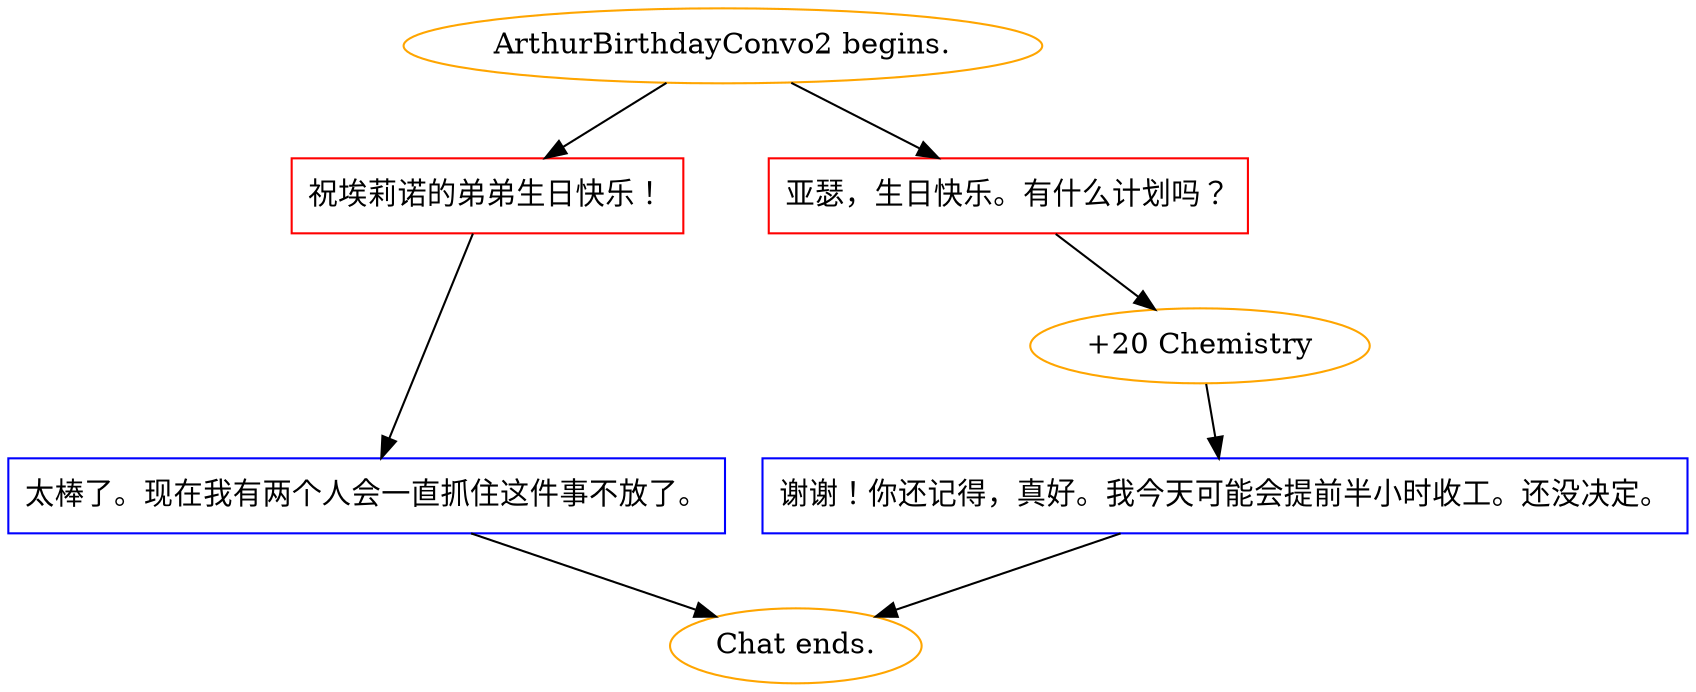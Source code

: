 digraph {
	"ArthurBirthdayConvo2 begins." [color=orange];
		"ArthurBirthdayConvo2 begins." -> j2883752470;
		"ArthurBirthdayConvo2 begins." -> j1513058888;
	j2883752470 [label="祝埃莉诺的弟弟生日快乐！",shape=box,color=red];
		j2883752470 -> j4104109959;
	j1513058888 [label="亚瑟，生日快乐。有什么计划吗？",shape=box,color=red];
		j1513058888 -> j123542539;
	j4104109959 [label="太棒了。现在我有两个人会一直抓住这件事不放了。",shape=box,color=blue];
		j4104109959 -> "Chat ends.";
	j123542539 [label="+20 Chemistry",color=orange];
		j123542539 -> j2166704619;
	"Chat ends." [color=orange];
	j2166704619 [label="谢谢！你还记得，真好。我今天可能会提前半小时收工。还没决定。",shape=box,color=blue];
		j2166704619 -> "Chat ends.";
}